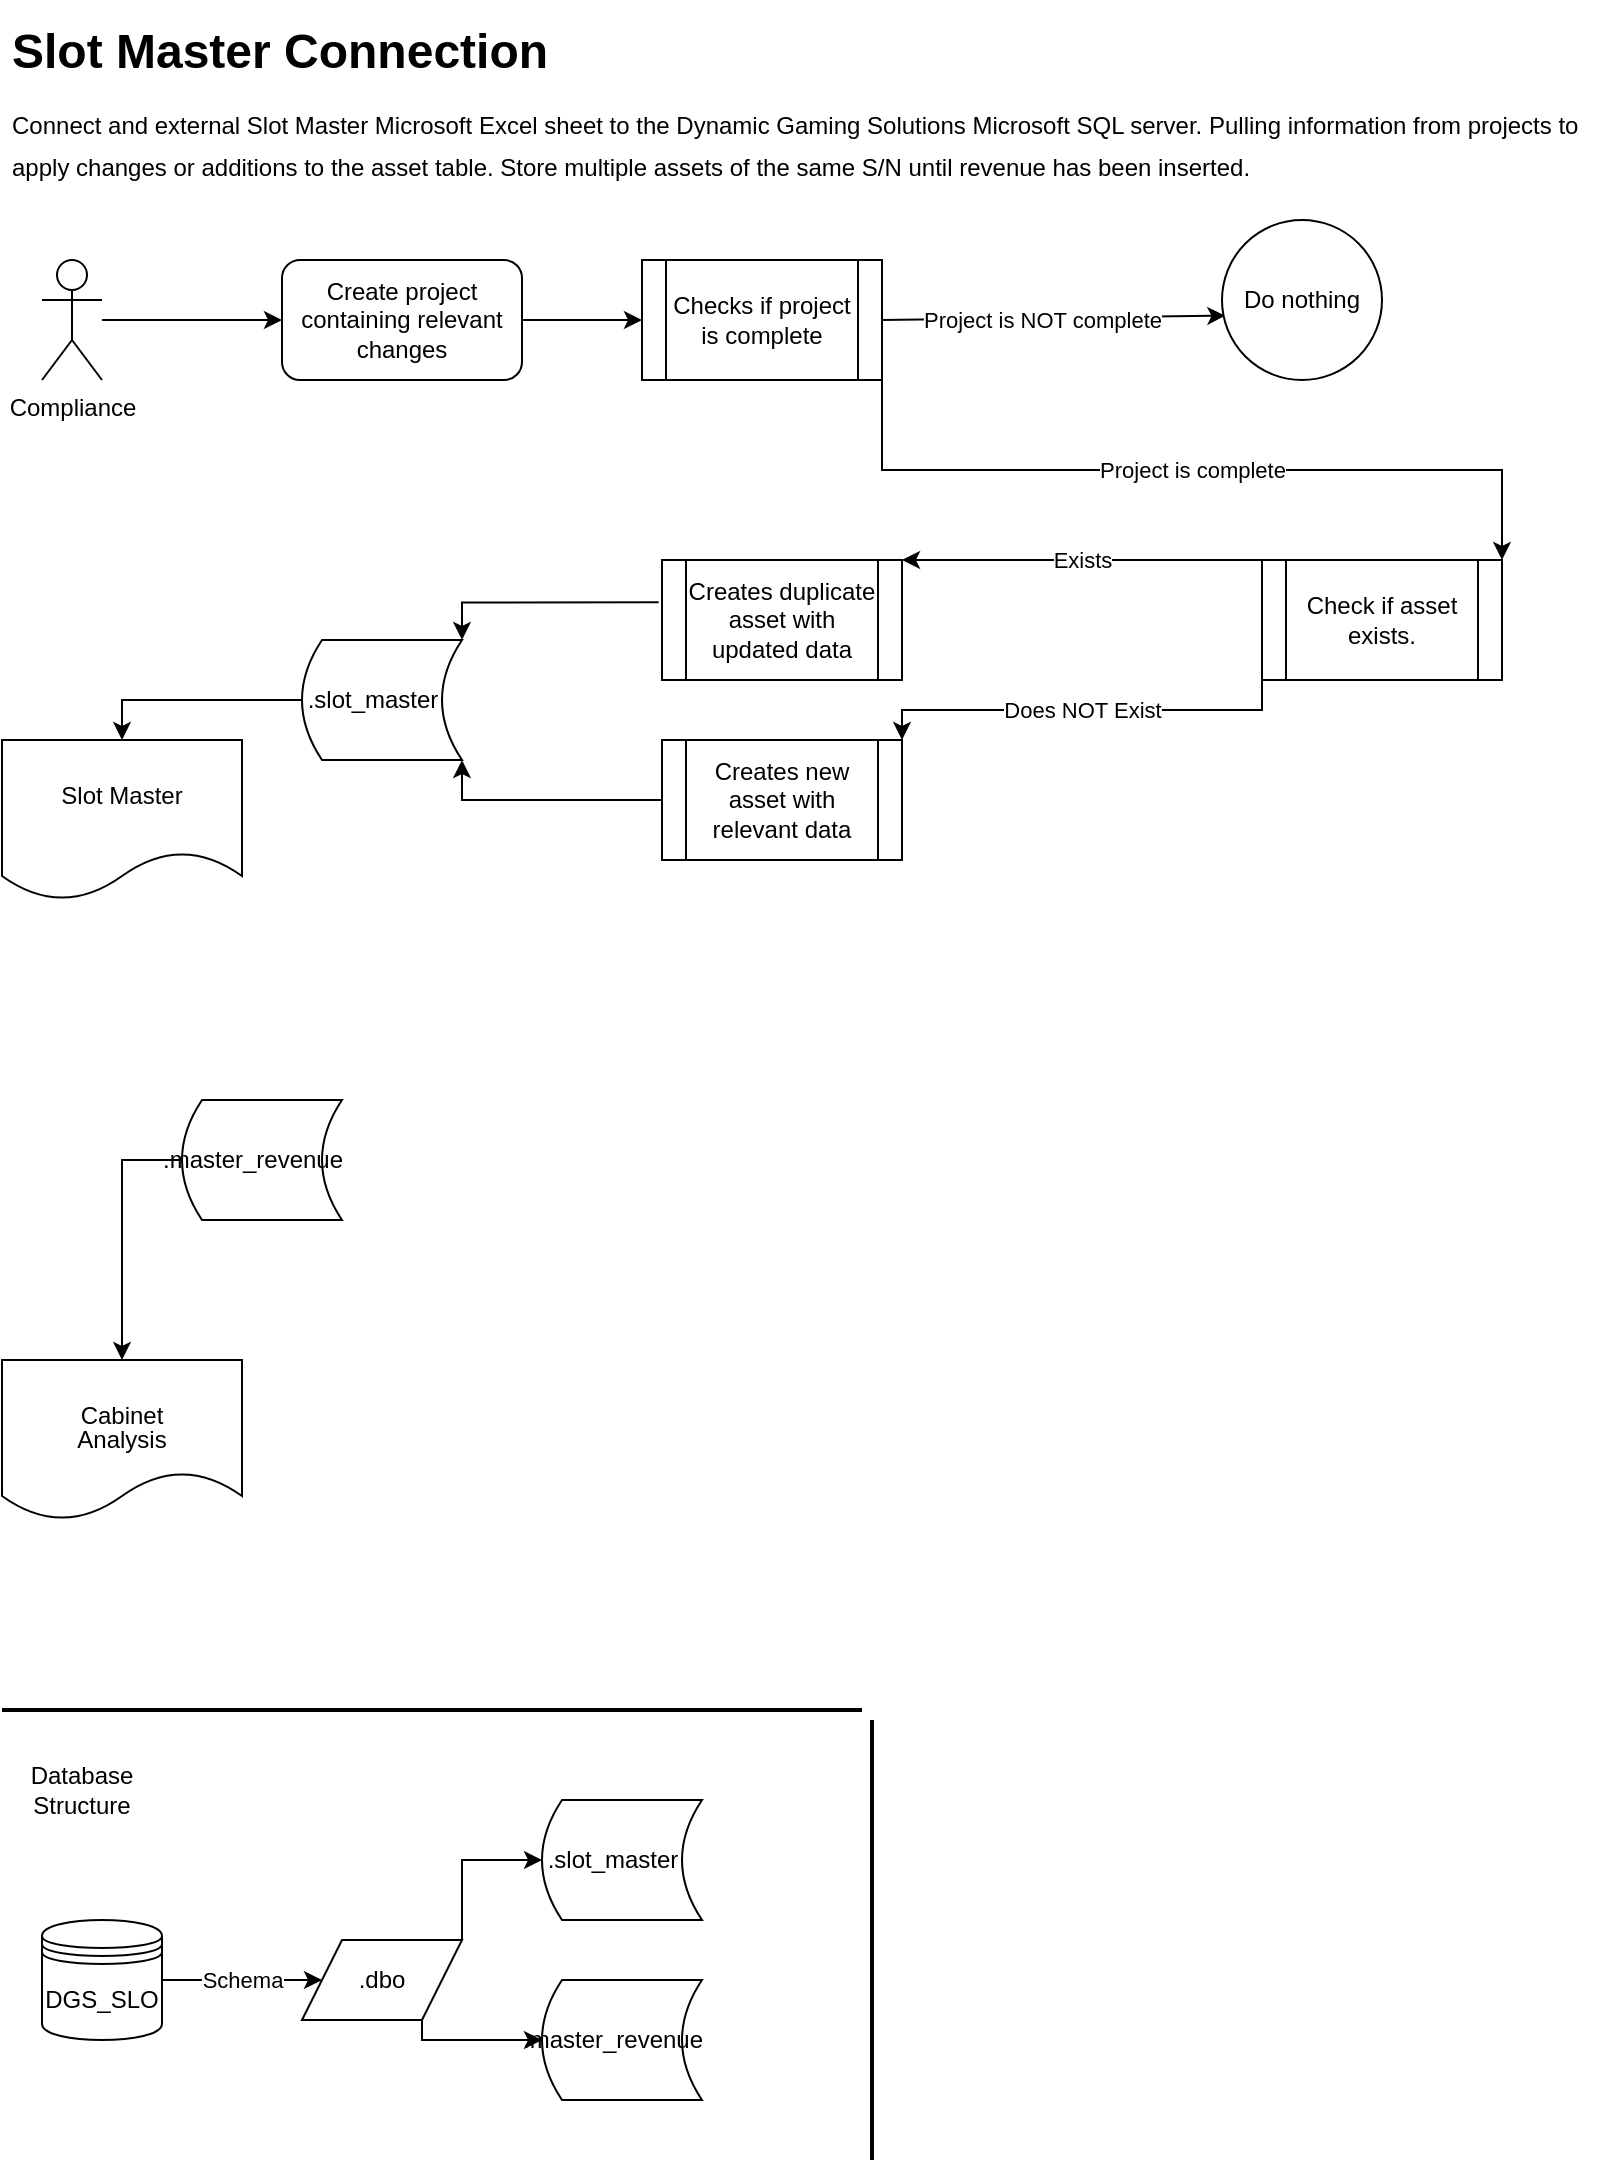 <mxfile>
    <diagram id="C5RBs43oDa-KdzZeNtuy" name="Page-1">
        <mxGraphModel dx="1148" dy="1014" grid="1" gridSize="10" guides="1" tooltips="1" connect="1" arrows="1" fold="1" page="1" pageScale="1" pageWidth="850" pageHeight="1100" background="none" math="0" shadow="0">
            <root>
                <mxCell id="WIyWlLk6GJQsqaUBKTNV-0"/>
                <mxCell id="WIyWlLk6GJQsqaUBKTNV-1" parent="WIyWlLk6GJQsqaUBKTNV-0"/>
                <mxCell id="UrWYrcBueKwEf1aX-Rte-0" value="&lt;h1 style=&quot;line-height: 80%;&quot;&gt;&lt;span style=&quot;background-color: initial;&quot;&gt;Slot Master Connection&lt;/span&gt;&lt;/h1&gt;&lt;h1 style=&quot;line-height: 70%;&quot;&gt;&lt;span style=&quot;font-weight: 400;&quot;&gt;&lt;font style=&quot;font-size: 12px;&quot;&gt;Connect and external Slot Master Microsoft Excel sheet to the Dynamic Gaming Solutions Microsoft SQL server. Pulling information from projects to apply changes or additions to the asset table. Store multiple assets of the same S/N until revenue has been inserted.&amp;nbsp;&lt;/font&gt;&lt;/span&gt;&lt;/h1&gt;" style="text;html=1;strokeColor=none;fillColor=none;spacing=5;spacingTop=-20;whiteSpace=wrap;overflow=hidden;rounded=0;" parent="WIyWlLk6GJQsqaUBKTNV-1" vertex="1">
                    <mxGeometry x="10" y="10" width="810" height="120" as="geometry"/>
                </mxCell>
                <mxCell id="UrWYrcBueKwEf1aX-Rte-1" value="Compliance" style="shape=umlActor;verticalLabelPosition=bottom;verticalAlign=top;html=1;outlineConnect=0;" parent="WIyWlLk6GJQsqaUBKTNV-1" vertex="1">
                    <mxGeometry x="30" y="130" width="30" height="60" as="geometry"/>
                </mxCell>
                <mxCell id="_Gnq-zmmvSpw4ipCfWBr-0" value="Create project containing relevant changes" style="rounded=1;whiteSpace=wrap;html=1;" parent="WIyWlLk6GJQsqaUBKTNV-1" vertex="1">
                    <mxGeometry x="150" y="130" width="120" height="60" as="geometry"/>
                </mxCell>
                <mxCell id="_Gnq-zmmvSpw4ipCfWBr-1" value="" style="endArrow=classic;html=1;rounded=0;entryX=0;entryY=0.5;entryDx=0;entryDy=0;" parent="WIyWlLk6GJQsqaUBKTNV-1" source="UrWYrcBueKwEf1aX-Rte-1" target="_Gnq-zmmvSpw4ipCfWBr-0" edge="1">
                    <mxGeometry width="50" height="50" relative="1" as="geometry">
                        <mxPoint x="390" y="420" as="sourcePoint"/>
                        <mxPoint x="440" y="370" as="targetPoint"/>
                    </mxGeometry>
                </mxCell>
                <mxCell id="_Gnq-zmmvSpw4ipCfWBr-4" value="" style="endArrow=classic;html=1;rounded=0;exitX=1;exitY=0.5;exitDx=0;exitDy=0;entryX=0;entryY=0.5;entryDx=0;entryDy=0;" parent="WIyWlLk6GJQsqaUBKTNV-1" source="_Gnq-zmmvSpw4ipCfWBr-0" target="_Gnq-zmmvSpw4ipCfWBr-11" edge="1">
                    <mxGeometry width="50" height="50" relative="1" as="geometry">
                        <mxPoint x="390" y="420" as="sourcePoint"/>
                        <mxPoint x="360" y="160" as="targetPoint"/>
                    </mxGeometry>
                </mxCell>
                <mxCell id="_Gnq-zmmvSpw4ipCfWBr-6" value="Check if asset exists." style="shape=process;whiteSpace=wrap;html=1;backgroundOutline=1;" parent="WIyWlLk6GJQsqaUBKTNV-1" vertex="1">
                    <mxGeometry x="640" y="280" width="120" height="60" as="geometry"/>
                </mxCell>
                <mxCell id="_Gnq-zmmvSpw4ipCfWBr-7" value="" style="endArrow=classic;html=1;rounded=0;exitX=0;exitY=0;exitDx=0;exitDy=0;entryX=1;entryY=0;entryDx=0;entryDy=0;" parent="WIyWlLk6GJQsqaUBKTNV-1" source="_Gnq-zmmvSpw4ipCfWBr-6" target="_Gnq-zmmvSpw4ipCfWBr-10" edge="1">
                    <mxGeometry relative="1" as="geometry">
                        <mxPoint x="20" y="570" as="sourcePoint"/>
                        <mxPoint x="250" y="360" as="targetPoint"/>
                    </mxGeometry>
                </mxCell>
                <mxCell id="_Gnq-zmmvSpw4ipCfWBr-8" value="Exists" style="edgeLabel;resizable=0;html=1;align=center;verticalAlign=middle;" parent="_Gnq-zmmvSpw4ipCfWBr-7" connectable="0" vertex="1">
                    <mxGeometry relative="1" as="geometry"/>
                </mxCell>
                <mxCell id="_Gnq-zmmvSpw4ipCfWBr-10" value="Creates duplicate asset with updated data" style="shape=process;whiteSpace=wrap;html=1;backgroundOutline=1;" parent="WIyWlLk6GJQsqaUBKTNV-1" vertex="1">
                    <mxGeometry x="340" y="280" width="120" height="60" as="geometry"/>
                </mxCell>
                <mxCell id="_Gnq-zmmvSpw4ipCfWBr-11" value="Checks if project is complete" style="shape=process;whiteSpace=wrap;html=1;backgroundOutline=1;" parent="WIyWlLk6GJQsqaUBKTNV-1" vertex="1">
                    <mxGeometry x="330" y="130" width="120" height="60" as="geometry"/>
                </mxCell>
                <mxCell id="_Gnq-zmmvSpw4ipCfWBr-12" value="" style="endArrow=classic;html=1;rounded=0;exitX=1;exitY=0.5;exitDx=0;exitDy=0;entryX=0.021;entryY=0.598;entryDx=0;entryDy=0;entryPerimeter=0;" parent="WIyWlLk6GJQsqaUBKTNV-1" source="_Gnq-zmmvSpw4ipCfWBr-11" target="_Gnq-zmmvSpw4ipCfWBr-14" edge="1">
                    <mxGeometry relative="1" as="geometry">
                        <mxPoint x="360" y="320" as="sourcePoint"/>
                        <mxPoint x="620" y="190" as="targetPoint"/>
                    </mxGeometry>
                </mxCell>
                <mxCell id="_Gnq-zmmvSpw4ipCfWBr-13" value="Project is NOT complete" style="edgeLabel;resizable=0;html=1;align=center;verticalAlign=middle;" parent="_Gnq-zmmvSpw4ipCfWBr-12" connectable="0" vertex="1">
                    <mxGeometry relative="1" as="geometry">
                        <mxPoint x="-6" y="1" as="offset"/>
                    </mxGeometry>
                </mxCell>
                <mxCell id="_Gnq-zmmvSpw4ipCfWBr-14" value="Do nothing" style="ellipse;whiteSpace=wrap;html=1;aspect=fixed;" parent="WIyWlLk6GJQsqaUBKTNV-1" vertex="1">
                    <mxGeometry x="620" y="110" width="80" height="80" as="geometry"/>
                </mxCell>
                <mxCell id="_Gnq-zmmvSpw4ipCfWBr-15" value="" style="endArrow=classic;html=1;rounded=0;exitX=1;exitY=1;exitDx=0;exitDy=0;edgeStyle=orthogonalEdgeStyle;entryX=1;entryY=0;entryDx=0;entryDy=0;" parent="WIyWlLk6GJQsqaUBKTNV-1" source="_Gnq-zmmvSpw4ipCfWBr-11" target="_Gnq-zmmvSpw4ipCfWBr-6" edge="1">
                    <mxGeometry relative="1" as="geometry">
                        <mxPoint x="240" y="290" as="sourcePoint"/>
                        <mxPoint x="760" y="200" as="targetPoint"/>
                    </mxGeometry>
                </mxCell>
                <mxCell id="_Gnq-zmmvSpw4ipCfWBr-16" value="Project is complete" style="edgeLabel;resizable=0;html=1;align=center;verticalAlign=middle;" parent="_Gnq-zmmvSpw4ipCfWBr-15" connectable="0" vertex="1">
                    <mxGeometry relative="1" as="geometry"/>
                </mxCell>
                <mxCell id="_Gnq-zmmvSpw4ipCfWBr-18" value="Creates new asset with relevant data" style="shape=process;whiteSpace=wrap;html=1;backgroundOutline=1;" parent="WIyWlLk6GJQsqaUBKTNV-1" vertex="1">
                    <mxGeometry x="340" y="370" width="120" height="60" as="geometry"/>
                </mxCell>
                <mxCell id="_Gnq-zmmvSpw4ipCfWBr-19" value="" style="endArrow=classic;html=1;rounded=0;exitX=0;exitY=1;exitDx=0;exitDy=0;entryX=1;entryY=0;entryDx=0;entryDy=0;edgeStyle=orthogonalEdgeStyle;" parent="WIyWlLk6GJQsqaUBKTNV-1" source="_Gnq-zmmvSpw4ipCfWBr-6" target="_Gnq-zmmvSpw4ipCfWBr-18" edge="1">
                    <mxGeometry relative="1" as="geometry">
                        <mxPoint x="240" y="450" as="sourcePoint"/>
                        <mxPoint x="340" y="450" as="targetPoint"/>
                    </mxGeometry>
                </mxCell>
                <mxCell id="_Gnq-zmmvSpw4ipCfWBr-20" value="Does NOT Exist" style="edgeLabel;resizable=0;html=1;align=center;verticalAlign=middle;" parent="_Gnq-zmmvSpw4ipCfWBr-19" connectable="0" vertex="1">
                    <mxGeometry relative="1" as="geometry"/>
                </mxCell>
                <mxCell id="_Gnq-zmmvSpw4ipCfWBr-24" value="" style="endArrow=classic;html=1;rounded=0;exitX=-0.014;exitY=0.353;exitDx=0;exitDy=0;exitPerimeter=0;entryX=1;entryY=0;entryDx=0;entryDy=0;edgeStyle=orthogonalEdgeStyle;" parent="WIyWlLk6GJQsqaUBKTNV-1" source="_Gnq-zmmvSpw4ipCfWBr-10" target="20" edge="1">
                    <mxGeometry width="50" height="50" relative="1" as="geometry">
                        <mxPoint x="380" y="450" as="sourcePoint"/>
                        <mxPoint x="240" y="335" as="targetPoint"/>
                    </mxGeometry>
                </mxCell>
                <mxCell id="_Gnq-zmmvSpw4ipCfWBr-25" value="" style="endArrow=classic;html=1;rounded=0;entryX=1;entryY=1;entryDx=0;entryDy=0;exitX=0;exitY=0.5;exitDx=0;exitDy=0;edgeStyle=orthogonalEdgeStyle;" parent="WIyWlLk6GJQsqaUBKTNV-1" source="_Gnq-zmmvSpw4ipCfWBr-18" target="20" edge="1">
                    <mxGeometry width="50" height="50" relative="1" as="geometry">
                        <mxPoint x="380" y="450" as="sourcePoint"/>
                        <mxPoint x="240" y="359.92" as="targetPoint"/>
                    </mxGeometry>
                </mxCell>
                <mxCell id="_Gnq-zmmvSpw4ipCfWBr-26" value="Slot Master" style="shape=document;whiteSpace=wrap;html=1;boundedLbl=1;" parent="WIyWlLk6GJQsqaUBKTNV-1" vertex="1">
                    <mxGeometry x="10" y="370" width="120" height="80" as="geometry"/>
                </mxCell>
                <mxCell id="5" value="" style="endArrow=classic;html=1;exitX=0;exitY=0.5;exitDx=0;exitDy=0;entryX=0.5;entryY=0;entryDx=0;entryDy=0;edgeStyle=orthogonalEdgeStyle;strokeWidth=1;arcSize=0;" edge="1" parent="WIyWlLk6GJQsqaUBKTNV-1" source="20" target="_Gnq-zmmvSpw4ipCfWBr-26">
                    <mxGeometry width="50" height="50" relative="1" as="geometry">
                        <mxPoint x="170" y="335" as="sourcePoint"/>
                        <mxPoint x="110" y="310" as="targetPoint"/>
                    </mxGeometry>
                </mxCell>
                <mxCell id="6" value="&lt;p style=&quot;line-height: 100%;&quot;&gt;Cabinet&lt;br&gt;Analysis&lt;br&gt;&lt;/p&gt;" style="shape=document;whiteSpace=wrap;html=1;boundedLbl=1;spacingTop=9;" vertex="1" parent="WIyWlLk6GJQsqaUBKTNV-1">
                    <mxGeometry x="10" y="680" width="120" height="80" as="geometry"/>
                </mxCell>
                <mxCell id="8" value="DGS_SLO" style="shape=datastore;whiteSpace=wrap;html=1;" vertex="1" parent="WIyWlLk6GJQsqaUBKTNV-1">
                    <mxGeometry x="30" y="960" width="60" height="60" as="geometry"/>
                </mxCell>
                <mxCell id="9" value=".dbo" style="shape=parallelogram;perimeter=parallelogramPerimeter;whiteSpace=wrap;html=1;fixedSize=1;" vertex="1" parent="WIyWlLk6GJQsqaUBKTNV-1">
                    <mxGeometry x="160" y="970" width="80" height="40" as="geometry"/>
                </mxCell>
                <mxCell id="11" value="" style="endArrow=classic;html=1;strokeWidth=1;exitX=1;exitY=0.5;exitDx=0;exitDy=0;entryX=0;entryY=0.5;entryDx=0;entryDy=0;" edge="1" parent="WIyWlLk6GJQsqaUBKTNV-1" source="8" target="9">
                    <mxGeometry relative="1" as="geometry">
                        <mxPoint x="330" y="830" as="sourcePoint"/>
                        <mxPoint x="430" y="830" as="targetPoint"/>
                    </mxGeometry>
                </mxCell>
                <mxCell id="12" value="Schema" style="edgeLabel;resizable=0;html=1;align=center;verticalAlign=middle;" connectable="0" vertex="1" parent="11">
                    <mxGeometry relative="1" as="geometry"/>
                </mxCell>
                <mxCell id="13" value=".slot_master" style="shape=dataStorage;whiteSpace=wrap;html=1;fixedSize=1;size=10;spacingRight=9;" vertex="1" parent="WIyWlLk6GJQsqaUBKTNV-1">
                    <mxGeometry x="280" y="900" width="80" height="60" as="geometry"/>
                </mxCell>
                <mxCell id="14" value=".master_revenue" style="shape=dataStorage;whiteSpace=wrap;html=1;fixedSize=1;size=10;spacingRight=9;" vertex="1" parent="WIyWlLk6GJQsqaUBKTNV-1">
                    <mxGeometry x="280" y="990" width="80" height="60" as="geometry"/>
                </mxCell>
                <mxCell id="15" value="" style="endArrow=classic;html=1;strokeWidth=1;exitX=1;exitY=0;exitDx=0;exitDy=0;entryX=0;entryY=0.5;entryDx=0;entryDy=0;edgeStyle=orthogonalEdgeStyle;arcSize=0;" edge="1" parent="WIyWlLk6GJQsqaUBKTNV-1" source="9" target="13">
                    <mxGeometry width="50" height="50" relative="1" as="geometry">
                        <mxPoint x="260" y="910" as="sourcePoint"/>
                        <mxPoint x="310" y="860" as="targetPoint"/>
                    </mxGeometry>
                </mxCell>
                <mxCell id="16" value="" style="endArrow=classic;html=1;strokeWidth=1;exitX=0.75;exitY=1;exitDx=0;exitDy=0;entryX=0;entryY=0.5;entryDx=0;entryDy=0;edgeStyle=orthogonalEdgeStyle;arcSize=0;" edge="1" parent="WIyWlLk6GJQsqaUBKTNV-1" source="9" target="14">
                    <mxGeometry width="50" height="50" relative="1" as="geometry">
                        <mxPoint x="260" y="910" as="sourcePoint"/>
                        <mxPoint x="310" y="860" as="targetPoint"/>
                    </mxGeometry>
                </mxCell>
                <mxCell id="17" value="" style="line;strokeWidth=2;html=1;" vertex="1" parent="WIyWlLk6GJQsqaUBKTNV-1">
                    <mxGeometry x="10" y="850" width="430" height="10" as="geometry"/>
                </mxCell>
                <mxCell id="18" value="Database Structure" style="text;html=1;strokeColor=none;fillColor=none;align=center;verticalAlign=middle;whiteSpace=wrap;rounded=0;" vertex="1" parent="WIyWlLk6GJQsqaUBKTNV-1">
                    <mxGeometry x="20" y="880" width="60" height="30" as="geometry"/>
                </mxCell>
                <mxCell id="19" value="" style="line;strokeWidth=2;direction=south;html=1;" vertex="1" parent="WIyWlLk6GJQsqaUBKTNV-1">
                    <mxGeometry x="440" y="860" width="10" height="220" as="geometry"/>
                </mxCell>
                <mxCell id="20" value=".slot_master" style="shape=dataStorage;whiteSpace=wrap;html=1;fixedSize=1;size=10;spacingRight=9;" vertex="1" parent="WIyWlLk6GJQsqaUBKTNV-1">
                    <mxGeometry x="160" y="320" width="80" height="60" as="geometry"/>
                </mxCell>
                <mxCell id="21" value=".master_revenue" style="shape=dataStorage;whiteSpace=wrap;html=1;fixedSize=1;size=10;spacingRight=9;" vertex="1" parent="WIyWlLk6GJQsqaUBKTNV-1">
                    <mxGeometry x="100" y="550" width="80" height="60" as="geometry"/>
                </mxCell>
                <mxCell id="22" value="" style="endArrow=classic;html=1;strokeWidth=1;exitX=0;exitY=0.5;exitDx=0;exitDy=0;entryX=0.5;entryY=0;entryDx=0;entryDy=0;edgeStyle=orthogonalEdgeStyle;arcSize=0;" edge="1" parent="WIyWlLk6GJQsqaUBKTNV-1" source="21" target="6">
                    <mxGeometry width="50" height="50" relative="1" as="geometry">
                        <mxPoint x="410" y="560" as="sourcePoint"/>
                        <mxPoint x="460" y="510" as="targetPoint"/>
                    </mxGeometry>
                </mxCell>
            </root>
        </mxGraphModel>
    </diagram>
</mxfile>